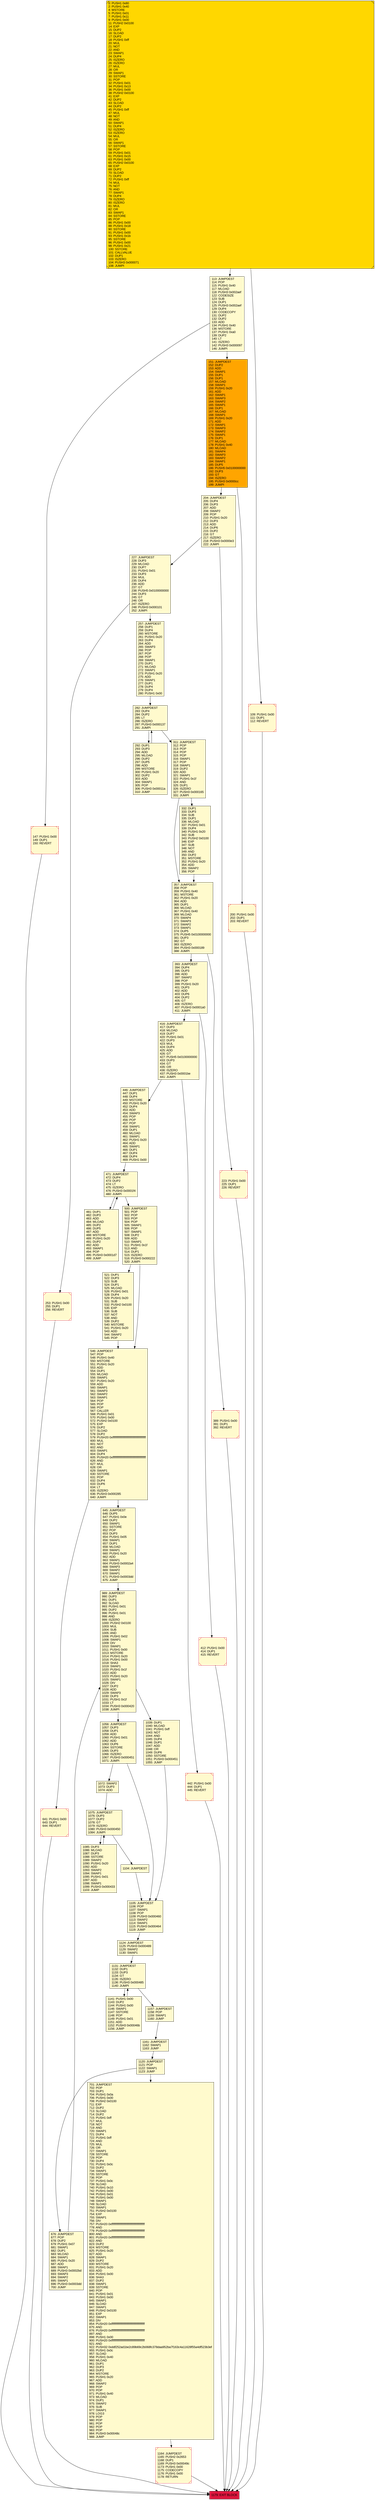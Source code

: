 digraph G {
bgcolor=transparent rankdir=UD;
node [shape=box style=filled color=black fillcolor=white fontname=arial fontcolor=black];
416 [label="416: JUMPDEST\l417: DUP3\l418: MLOAD\l419: DUP7\l420: PUSH1 0x01\l422: DUP3\l423: MUL\l424: DUP4\l425: ADD\l426: GT\l427: PUSH5 0x0100000000\l433: DUP3\l434: GT\l435: OR\l436: ISZERO\l437: PUSH3 0x0001be\l441: JUMPI\l" fillcolor=lemonchiffon ];
1085 [label="1085: DUP3\l1086: MLOAD\l1087: DUP3\l1088: SSTORE\l1089: SWAP2\l1090: PUSH1 0x20\l1092: ADD\l1093: SWAP2\l1094: SWAP1\l1095: PUSH1 0x01\l1097: ADD\l1098: SWAP1\l1099: PUSH3 0x000433\l1103: JUMP\l" fillcolor=lemonchiffon ];
521 [label="521: DUP1\l522: DUP3\l523: SUB\l524: DUP1\l525: MLOAD\l526: PUSH1 0x01\l528: DUP4\l529: PUSH1 0x20\l531: SUB\l532: PUSH2 0x0100\l535: EXP\l536: SUB\l537: NOT\l538: AND\l539: DUP2\l540: MSTORE\l541: PUSH1 0x20\l543: ADD\l544: SWAP2\l545: POP\l" fillcolor=lemonchiffon ];
1124 [label="1124: JUMPDEST\l1125: PUSH3 0x000489\l1129: SWAP2\l1130: SWAP1\l" fillcolor=lemonchiffon ];
676 [label="676: JUMPDEST\l677: POP\l678: DUP2\l679: PUSH1 0x07\l681: SWAP1\l682: DUP1\l683: MLOAD\l684: SWAP1\l685: PUSH1 0x20\l687: ADD\l688: SWAP1\l689: PUSH3 0x0002bd\l693: SWAP3\l694: SWAP2\l695: SWAP1\l696: PUSH3 0x0003dd\l700: JUMP\l" fillcolor=lemonchiffon ];
1141 [label="1141: PUSH1 0x00\l1143: DUP2\l1144: PUSH1 0x00\l1146: SWAP1\l1147: SSTORE\l1148: POP\l1149: PUSH1 0x01\l1151: ADD\l1152: PUSH3 0x00046b\l1156: JUMP\l" fillcolor=lemonchiffon ];
393 [label="393: JUMPDEST\l394: DUP4\l395: DUP3\l396: ADD\l397: SWAP2\l398: POP\l399: PUSH1 0x20\l401: DUP3\l402: ADD\l403: DUP6\l404: DUP2\l405: GT\l406: ISZERO\l407: PUSH3 0x0001a0\l411: JUMPI\l" fillcolor=lemonchiffon ];
0 [label="0: PUSH1 0x80\l2: PUSH1 0x40\l4: MSTORE\l5: PUSH1 0x01\l7: PUSH1 0x11\l9: PUSH1 0x00\l11: PUSH2 0x0100\l14: EXP\l15: DUP2\l16: SLOAD\l17: DUP2\l18: PUSH1 0xff\l20: MUL\l21: NOT\l22: AND\l23: SWAP1\l24: DUP4\l25: ISZERO\l26: ISZERO\l27: MUL\l28: OR\l29: SWAP1\l30: SSTORE\l31: POP\l32: PUSH1 0x01\l34: PUSH1 0x13\l36: PUSH1 0x00\l38: PUSH2 0x0100\l41: EXP\l42: DUP2\l43: SLOAD\l44: DUP2\l45: PUSH1 0xff\l47: MUL\l48: NOT\l49: AND\l50: SWAP1\l51: DUP4\l52: ISZERO\l53: ISZERO\l54: MUL\l55: OR\l56: SWAP1\l57: SSTORE\l58: POP\l59: PUSH1 0x01\l61: PUSH1 0x15\l63: PUSH1 0x00\l65: PUSH2 0x0100\l68: EXP\l69: DUP2\l70: SLOAD\l71: DUP2\l72: PUSH1 0xff\l74: MUL\l75: NOT\l76: AND\l77: SWAP1\l78: DUP4\l79: ISZERO\l80: ISZERO\l81: MUL\l82: OR\l83: SWAP1\l84: SSTORE\l85: POP\l86: PUSH1 0x00\l88: PUSH1 0x18\l90: SSTORE\l91: PUSH1 0x00\l93: PUSH1 0x1b\l95: SSTORE\l96: PUSH1 0x00\l98: PUSH1 0x21\l100: SSTORE\l101: CALLVALUE\l102: DUP1\l103: ISZERO\l104: PUSH3 0x000071\l108: JUMPI\l" fillcolor=lemonchiffon shape=Msquare fillcolor=gold ];
357 [label="357: JUMPDEST\l358: POP\l359: PUSH1 0x40\l361: MSTORE\l362: PUSH1 0x20\l364: ADD\l365: DUP1\l366: MLOAD\l367: PUSH1 0x40\l369: MLOAD\l370: SWAP4\l371: SWAP3\l372: SWAP2\l373: SWAP1\l374: DUP5\l375: PUSH5 0x0100000000\l381: DUP3\l382: GT\l383: ISZERO\l384: PUSH3 0x000189\l388: JUMPI\l" fillcolor=lemonchiffon ];
332 [label="332: DUP1\l333: DUP3\l334: SUB\l335: DUP1\l336: MLOAD\l337: PUSH1 0x01\l339: DUP4\l340: PUSH1 0x20\l342: SUB\l343: PUSH2 0x0100\l346: EXP\l347: SUB\l348: NOT\l349: AND\l350: DUP2\l351: MSTORE\l352: PUSH1 0x20\l354: ADD\l355: SWAP2\l356: POP\l" fillcolor=lemonchiffon ];
1131 [label="1131: JUMPDEST\l1132: DUP1\l1133: DUP3\l1134: GT\l1135: ISZERO\l1136: PUSH3 0x000485\l1140: JUMPI\l" fillcolor=lemonchiffon ];
113 [label="113: JUMPDEST\l114: POP\l115: PUSH1 0x40\l117: MLOAD\l118: PUSH3 0x002aef\l122: CODESIZE\l123: SUB\l124: DUP1\l125: PUSH3 0x002aef\l129: DUP4\l130: CODECOPY\l131: DUP2\l132: DUP2\l133: ADD\l134: PUSH1 0x40\l136: MSTORE\l137: PUSH1 0xa0\l139: DUP2\l140: LT\l141: ISZERO\l142: PUSH3 0x000097\l146: JUMPI\l" fillcolor=lemonchiffon ];
481 [label="481: DUP1\l482: DUP3\l483: ADD\l484: MLOAD\l485: DUP2\l486: DUP5\l487: ADD\l488: MSTORE\l489: PUSH1 0x20\l491: DUP2\l492: ADD\l493: SWAP1\l494: POP\l495: PUSH3 0x0001d7\l499: JUMP\l" fillcolor=lemonchiffon ];
1075 [label="1075: JUMPDEST\l1076: DUP3\l1077: DUP2\l1078: GT\l1079: ISZERO\l1080: PUSH3 0x000450\l1084: JUMPI\l" fillcolor=lemonchiffon ];
109 [label="109: PUSH1 0x00\l111: DUP1\l112: REVERT\l" fillcolor=lemonchiffon shape=Msquare color=crimson ];
1056 [label="1056: JUMPDEST\l1057: DUP3\l1058: DUP1\l1059: ADD\l1060: PUSH1 0x01\l1062: ADD\l1063: DUP6\l1064: SSTORE\l1065: DUP3\l1066: ISZERO\l1067: PUSH3 0x000451\l1071: JUMPI\l" fillcolor=lemonchiffon ];
204 [label="204: JUMPDEST\l205: DUP4\l206: DUP3\l207: ADD\l208: SWAP2\l209: POP\l210: PUSH1 0x20\l212: DUP3\l213: ADD\l214: DUP6\l215: DUP2\l216: GT\l217: ISZERO\l218: PUSH3 0x0000e3\l222: JUMPI\l" fillcolor=lemonchiffon ];
446 [label="446: JUMPDEST\l447: DUP1\l448: DUP4\l449: MSTORE\l450: PUSH1 0x20\l452: DUP4\l453: ADD\l454: SWAP3\l455: POP\l456: POP\l457: POP\l458: SWAP1\l459: DUP1\l460: MLOAD\l461: SWAP1\l462: PUSH1 0x20\l464: ADD\l465: SWAP1\l466: DUP1\l467: DUP4\l468: DUP4\l469: PUSH1 0x00\l" fillcolor=lemonchiffon ];
311 [label="311: JUMPDEST\l312: POP\l313: POP\l314: POP\l315: POP\l316: SWAP1\l317: POP\l318: SWAP1\l319: DUP2\l320: ADD\l321: SWAP1\l322: PUSH1 0x1f\l324: AND\l325: DUP1\l326: ISZERO\l327: PUSH3 0x000165\l331: JUMPI\l" fillcolor=lemonchiffon ];
227 [label="227: JUMPDEST\l228: DUP3\l229: MLOAD\l230: DUP7\l231: PUSH1 0x01\l233: DUP3\l234: MUL\l235: DUP4\l236: ADD\l237: GT\l238: PUSH5 0x0100000000\l244: DUP3\l245: GT\l246: OR\l247: ISZERO\l248: PUSH3 0x000101\l252: JUMPI\l" fillcolor=lemonchiffon ];
1157 [label="1157: JUMPDEST\l1158: POP\l1159: SWAP1\l1160: JUMP\l" fillcolor=lemonchiffon ];
292 [label="292: DUP1\l293: DUP3\l294: ADD\l295: MLOAD\l296: DUP2\l297: DUP5\l298: ADD\l299: MSTORE\l300: PUSH1 0x20\l302: DUP2\l303: ADD\l304: SWAP1\l305: POP\l306: PUSH3 0x00011a\l310: JUMP\l" fillcolor=lemonchiffon ];
500 [label="500: JUMPDEST\l501: POP\l502: POP\l503: POP\l504: POP\l505: SWAP1\l506: POP\l507: SWAP1\l508: DUP2\l509: ADD\l510: SWAP1\l511: PUSH1 0x1f\l513: AND\l514: DUP1\l515: ISZERO\l516: PUSH3 0x000222\l520: JUMPI\l" fillcolor=lemonchiffon ];
1179 [label="1179: EXIT BLOCK\l" fillcolor=crimson ];
442 [label="442: PUSH1 0x00\l444: DUP1\l445: REVERT\l" fillcolor=lemonchiffon shape=Msquare color=crimson ];
253 [label="253: PUSH1 0x00\l255: DUP1\l256: REVERT\l" fillcolor=lemonchiffon shape=Msquare color=crimson ];
1104 [label="1104: JUMPDEST\l" fillcolor=lemonchiffon ];
1164 [label="1164: JUMPDEST\l1165: PUSH2 0x2653\l1168: DUP1\l1169: PUSH3 0x00049c\l1173: PUSH1 0x00\l1175: CODECOPY\l1176: PUSH1 0x00\l1178: RETURN\l" fillcolor=lemonchiffon shape=Msquare color=crimson ];
641 [label="641: PUSH1 0x00\l643: DUP1\l644: REVERT\l" fillcolor=lemonchiffon shape=Msquare color=crimson ];
645 [label="645: JUMPDEST\l646: DUP5\l647: PUSH1 0x0e\l649: DUP2\l650: SWAP1\l651: SSTORE\l652: POP\l653: DUP3\l654: PUSH1 0x05\l656: SWAP1\l657: DUP1\l658: MLOAD\l659: SWAP1\l660: PUSH1 0x20\l662: ADD\l663: SWAP1\l664: PUSH3 0x0002a4\l668: SWAP3\l669: SWAP2\l670: SWAP1\l671: PUSH3 0x0003dd\l675: JUMP\l" fillcolor=lemonchiffon ];
389 [label="389: PUSH1 0x00\l391: DUP1\l392: REVERT\l" fillcolor=lemonchiffon shape=Msquare color=crimson ];
200 [label="200: PUSH1 0x00\l202: DUP1\l203: REVERT\l" fillcolor=lemonchiffon shape=Msquare color=crimson ];
282 [label="282: JUMPDEST\l283: DUP4\l284: DUP2\l285: LT\l286: ISZERO\l287: PUSH3 0x000137\l291: JUMPI\l" fillcolor=lemonchiffon ];
257 [label="257: JUMPDEST\l258: DUP1\l259: DUP4\l260: MSTORE\l261: PUSH1 0x20\l263: DUP4\l264: ADD\l265: SWAP3\l266: POP\l267: POP\l268: POP\l269: SWAP1\l270: DUP1\l271: MLOAD\l272: SWAP1\l273: PUSH1 0x20\l275: ADD\l276: SWAP1\l277: DUP1\l278: DUP4\l279: DUP4\l280: PUSH1 0x00\l" fillcolor=lemonchiffon ];
471 [label="471: JUMPDEST\l472: DUP4\l473: DUP2\l474: LT\l475: ISZERO\l476: PUSH3 0x0001f4\l480: JUMPI\l" fillcolor=lemonchiffon ];
701 [label="701: JUMPDEST\l702: POP\l703: DUP1\l704: PUSH1 0x0a\l706: PUSH1 0x00\l708: PUSH2 0x0100\l711: EXP\l712: DUP2\l713: SLOAD\l714: DUP2\l715: PUSH1 0xff\l717: MUL\l718: NOT\l719: AND\l720: SWAP1\l721: DUP4\l722: PUSH1 0xff\l724: AND\l725: MUL\l726: OR\l727: SWAP1\l728: SSTORE\l729: POP\l730: DUP4\l731: PUSH1 0x0c\l733: DUP2\l734: SWAP1\l735: SSTORE\l736: POP\l737: PUSH1 0x0c\l739: SLOAD\l740: PUSH1 0x10\l742: PUSH1 0x00\l744: PUSH1 0x01\l746: PUSH1 0x00\l748: SWAP1\l749: SLOAD\l750: SWAP1\l751: PUSH2 0x0100\l754: EXP\l755: SWAP1\l756: DIV\l757: PUSH20 0xffffffffffffffffffffffffffffffffffffffff\l778: AND\l779: PUSH20 0xffffffffffffffffffffffffffffffffffffffff\l800: AND\l801: PUSH20 0xffffffffffffffffffffffffffffffffffffffff\l822: AND\l823: DUP2\l824: MSTORE\l825: PUSH1 0x20\l827: ADD\l828: SWAP1\l829: DUP2\l830: MSTORE\l831: PUSH1 0x20\l833: ADD\l834: PUSH1 0x00\l836: SHA3\l837: DUP2\l838: SWAP1\l839: SSTORE\l840: POP\l841: PUSH1 0x01\l843: PUSH1 0x00\l845: SWAP1\l846: SLOAD\l847: SWAP1\l848: PUSH2 0x0100\l851: EXP\l852: SWAP1\l853: DIV\l854: PUSH20 0xffffffffffffffffffffffffffffffffffffffff\l875: AND\l876: PUSH20 0xffffffffffffffffffffffffffffffffffffffff\l897: AND\l898: PUSH1 0x00\l900: PUSH20 0xffffffffffffffffffffffffffffffffffffffff\l921: AND\l922: PUSH32 0xddf252ad1be2c89b69c2b068fc378daa952ba7f163c4a11628f55a4df523b3ef\l955: PUSH1 0x0c\l957: SLOAD\l958: PUSH1 0x40\l960: MLOAD\l961: DUP1\l962: DUP3\l963: DUP2\l964: MSTORE\l965: PUSH1 0x20\l967: ADD\l968: SWAP2\l969: POP\l970: POP\l971: PUSH1 0x40\l973: MLOAD\l974: DUP1\l975: SWAP2\l976: SUB\l977: SWAP1\l978: LOG3\l979: POP\l980: POP\l981: POP\l982: POP\l983: POP\l984: PUSH3 0x00048c\l988: JUMP\l" fillcolor=lemonchiffon ];
1039 [label="1039: DUP1\l1040: MLOAD\l1041: PUSH1 0xff\l1043: NOT\l1044: AND\l1045: DUP4\l1046: DUP1\l1047: ADD\l1048: OR\l1049: DUP6\l1050: SSTORE\l1051: PUSH3 0x000451\l1055: JUMP\l" fillcolor=lemonchiffon ];
1120 [label="1120: JUMPDEST\l1121: POP\l1122: SWAP1\l1123: JUMP\l" fillcolor=lemonchiffon ];
147 [label="147: PUSH1 0x00\l149: DUP1\l150: REVERT\l" fillcolor=lemonchiffon shape=Msquare color=crimson ];
546 [label="546: JUMPDEST\l547: POP\l548: PUSH1 0x40\l550: MSTORE\l551: PUSH1 0x20\l553: ADD\l554: DUP1\l555: MLOAD\l556: SWAP1\l557: PUSH1 0x20\l559: ADD\l560: SWAP1\l561: SWAP3\l562: SWAP2\l563: SWAP1\l564: POP\l565: POP\l566: POP\l567: CALLER\l568: PUSH1 0x01\l570: PUSH1 0x00\l572: PUSH2 0x0100\l575: EXP\l576: DUP2\l577: SLOAD\l578: DUP2\l579: PUSH20 0xffffffffffffffffffffffffffffffffffffffff\l600: MUL\l601: NOT\l602: AND\l603: SWAP1\l604: DUP4\l605: PUSH20 0xffffffffffffffffffffffffffffffffffffffff\l626: AND\l627: MUL\l628: OR\l629: SWAP1\l630: SSTORE\l631: POP\l632: DUP4\l633: DUP6\l634: LT\l635: ISZERO\l636: PUSH3 0x000285\l640: JUMPI\l" fillcolor=lemonchiffon ];
1072 [label="1072: SWAP2\l1073: DUP3\l1074: ADD\l" fillcolor=lemonchiffon ];
1105 [label="1105: JUMPDEST\l1106: POP\l1107: SWAP1\l1108: POP\l1109: PUSH3 0x000460\l1113: SWAP2\l1114: SWAP1\l1115: PUSH3 0x000464\l1119: JUMP\l" fillcolor=lemonchiffon ];
151 [label="151: JUMPDEST\l152: DUP2\l153: ADD\l154: SWAP1\l155: DUP1\l156: DUP1\l157: MLOAD\l158: SWAP1\l159: PUSH1 0x20\l161: ADD\l162: SWAP1\l163: SWAP3\l164: SWAP2\l165: SWAP1\l166: DUP1\l167: MLOAD\l168: SWAP1\l169: PUSH1 0x20\l171: ADD\l172: SWAP1\l173: SWAP3\l174: SWAP2\l175: SWAP1\l176: DUP1\l177: MLOAD\l178: PUSH1 0x40\l180: MLOAD\l181: SWAP4\l182: SWAP3\l183: SWAP2\l184: SWAP1\l185: DUP5\l186: PUSH5 0x0100000000\l192: DUP3\l193: GT\l194: ISZERO\l195: PUSH3 0x0000cc\l199: JUMPI\l" fillcolor=orange ];
1161 [label="1161: JUMPDEST\l1162: SWAP1\l1163: JUMP\l" fillcolor=lemonchiffon ];
412 [label="412: PUSH1 0x00\l414: DUP1\l415: REVERT\l" fillcolor=lemonchiffon shape=Msquare color=crimson ];
223 [label="223: PUSH1 0x00\l225: DUP1\l226: REVERT\l" fillcolor=lemonchiffon shape=Msquare color=crimson ];
989 [label="989: JUMPDEST\l990: DUP3\l991: DUP1\l992: SLOAD\l993: PUSH1 0x01\l995: DUP2\l996: PUSH1 0x01\l998: AND\l999: ISZERO\l1000: PUSH2 0x0100\l1003: MUL\l1004: SUB\l1005: AND\l1006: PUSH1 0x02\l1008: SWAP1\l1009: DIV\l1010: SWAP1\l1011: PUSH1 0x00\l1013: MSTORE\l1014: PUSH1 0x20\l1016: PUSH1 0x00\l1018: SHA3\l1019: SWAP1\l1020: PUSH1 0x1f\l1022: ADD\l1023: PUSH1 0x20\l1025: SWAP1\l1026: DIV\l1027: DUP2\l1028: ADD\l1029: SWAP3\l1030: DUP3\l1031: PUSH1 0x1f\l1033: LT\l1034: PUSH3 0x000420\l1038: JUMPI\l" fillcolor=lemonchiffon ];
442 -> 1179;
332 -> 357;
357 -> 393;
257 -> 282;
393 -> 416;
204 -> 227;
227 -> 253;
0 -> 109;
1124 -> 1131;
1131 -> 1141;
1141 -> 1131;
1161 -> 1120;
311 -> 357;
416 -> 446;
311 -> 332;
1120 -> 701;
1131 -> 1157;
412 -> 1179;
147 -> 1179;
500 -> 546;
204 -> 223;
471 -> 500;
113 -> 151;
1105 -> 1124;
227 -> 257;
676 -> 989;
113 -> 147;
641 -> 1179;
282 -> 311;
1056 -> 1072;
389 -> 1179;
446 -> 471;
1164 -> 1179;
253 -> 1179;
1075 -> 1085;
1085 -> 1075;
0 -> 113;
546 -> 645;
546 -> 641;
989 -> 1039;
151 -> 200;
109 -> 1179;
1075 -> 1104;
1039 -> 1105;
416 -> 442;
500 -> 521;
645 -> 989;
357 -> 389;
223 -> 1179;
471 -> 481;
481 -> 471;
1104 -> 1105;
1157 -> 1161;
151 -> 204;
989 -> 1056;
521 -> 546;
200 -> 1179;
701 -> 1164;
1120 -> 676;
393 -> 412;
1072 -> 1075;
1056 -> 1105;
282 -> 292;
292 -> 282;
}